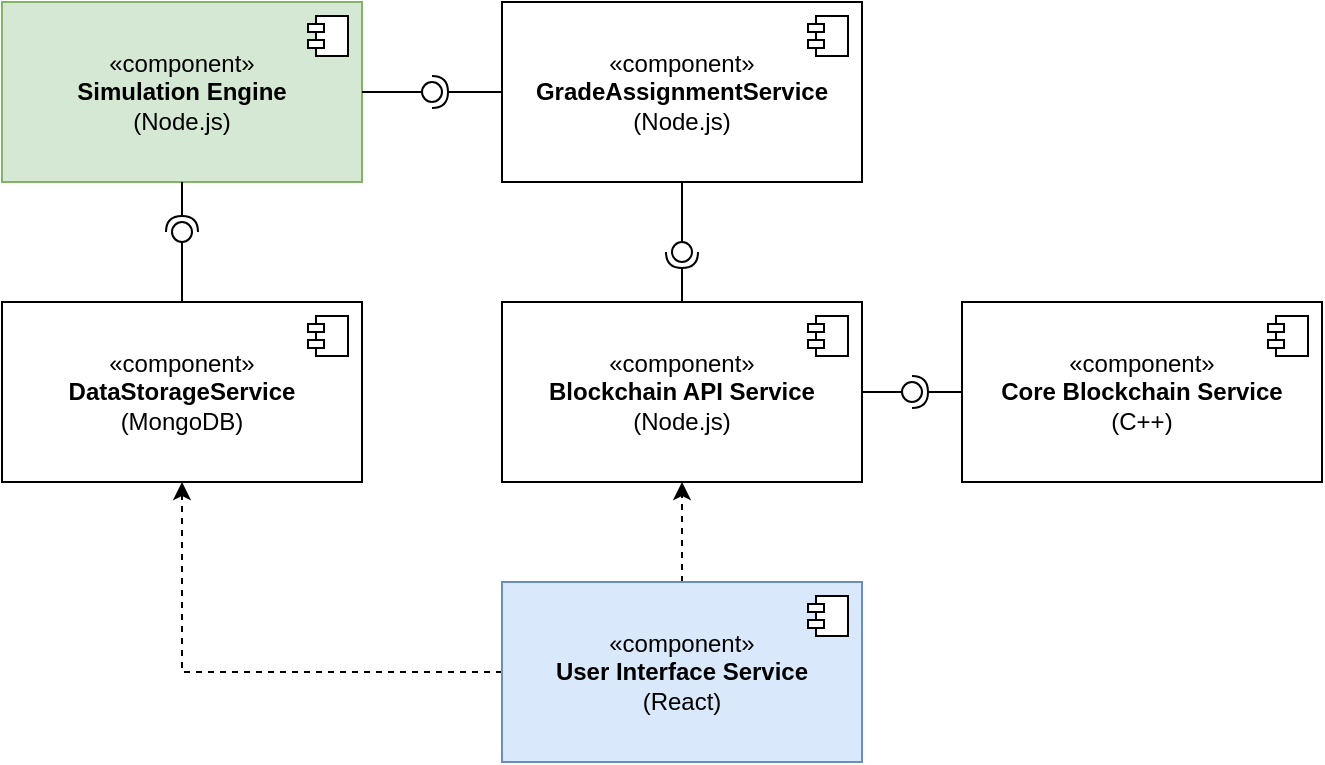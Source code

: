 <mxfile version="27.0.6">
  <diagram name="Страница — 1" id="o6EN9a6bm2n5t95lFAL9">
    <mxGraphModel dx="1042" dy="588" grid="1" gridSize="10" guides="1" tooltips="1" connect="1" arrows="1" fold="1" page="1" pageScale="1" pageWidth="827" pageHeight="1169" math="0" shadow="0">
      <root>
        <mxCell id="0" />
        <mxCell id="1" parent="0" />
        <mxCell id="2ZymIILg8_Ki4qeF2K2y-23" style="edgeStyle=orthogonalEdgeStyle;rounded=0;orthogonalLoop=1;jettySize=auto;html=1;entryX=0.5;entryY=1;entryDx=0;entryDy=0;dashed=1;" edge="1" parent="1" source="2ZymIILg8_Ki4qeF2K2y-4" target="2ZymIILg8_Ki4qeF2K2y-8">
          <mxGeometry relative="1" as="geometry" />
        </mxCell>
        <mxCell id="2ZymIILg8_Ki4qeF2K2y-31" style="edgeStyle=orthogonalEdgeStyle;rounded=0;orthogonalLoop=1;jettySize=auto;html=1;exitX=0.5;exitY=0;exitDx=0;exitDy=0;entryX=0.5;entryY=1;entryDx=0;entryDy=0;dashed=1;" edge="1" parent="1" source="2ZymIILg8_Ki4qeF2K2y-4" target="2ZymIILg8_Ki4qeF2K2y-14">
          <mxGeometry relative="1" as="geometry" />
        </mxCell>
        <mxCell id="2ZymIILg8_Ki4qeF2K2y-4" value="«component»&lt;br&gt;&lt;div&gt;&lt;b&gt;User Interface Service&lt;/b&gt;&lt;/div&gt;&lt;div&gt;&amp;nbsp;(React)&amp;nbsp;&lt;/div&gt;" style="html=1;dropTarget=0;whiteSpace=wrap;fillColor=#dae8fc;strokeColor=#6c8ebf;" vertex="1" parent="1">
          <mxGeometry x="310" y="570" width="180" height="90" as="geometry" />
        </mxCell>
        <mxCell id="2ZymIILg8_Ki4qeF2K2y-5" value="" style="shape=module;jettyWidth=8;jettyHeight=4;" vertex="1" parent="2ZymIILg8_Ki4qeF2K2y-4">
          <mxGeometry x="1" width="20" height="20" relative="1" as="geometry">
            <mxPoint x="-27" y="7" as="offset" />
          </mxGeometry>
        </mxCell>
        <mxCell id="2ZymIILg8_Ki4qeF2K2y-6" value="«component»&lt;br&gt;&lt;div&gt;&lt;b&gt;Core Blockchain Service&lt;/b&gt;&lt;/div&gt;&lt;div&gt;(C++)&lt;/div&gt;" style="html=1;dropTarget=0;whiteSpace=wrap;" vertex="1" parent="1">
          <mxGeometry x="540" y="430" width="180" height="90" as="geometry" />
        </mxCell>
        <mxCell id="2ZymIILg8_Ki4qeF2K2y-7" value="" style="shape=module;jettyWidth=8;jettyHeight=4;" vertex="1" parent="2ZymIILg8_Ki4qeF2K2y-6">
          <mxGeometry x="1" width="20" height="20" relative="1" as="geometry">
            <mxPoint x="-27" y="7" as="offset" />
          </mxGeometry>
        </mxCell>
        <mxCell id="2ZymIILg8_Ki4qeF2K2y-8" value="«component»&lt;br&gt;&lt;div&gt;&lt;b&gt;DataStorageService&lt;/b&gt;&lt;/div&gt;&lt;div&gt;(MongoDB)&lt;/div&gt;" style="html=1;dropTarget=0;whiteSpace=wrap;" vertex="1" parent="1">
          <mxGeometry x="60" y="430" width="180" height="90" as="geometry" />
        </mxCell>
        <mxCell id="2ZymIILg8_Ki4qeF2K2y-9" value="" style="shape=module;jettyWidth=8;jettyHeight=4;" vertex="1" parent="2ZymIILg8_Ki4qeF2K2y-8">
          <mxGeometry x="1" width="20" height="20" relative="1" as="geometry">
            <mxPoint x="-27" y="7" as="offset" />
          </mxGeometry>
        </mxCell>
        <mxCell id="2ZymIILg8_Ki4qeF2K2y-10" value="«component»&lt;br&gt;&lt;div&gt;&lt;b&gt;Simulation Engine&lt;/b&gt;&lt;/div&gt;&lt;div&gt;(Node.js)&lt;/div&gt;" style="html=1;dropTarget=0;whiteSpace=wrap;fillColor=#d5e8d4;strokeColor=#82b366;" vertex="1" parent="1">
          <mxGeometry x="60" y="280" width="180" height="90" as="geometry" />
        </mxCell>
        <mxCell id="2ZymIILg8_Ki4qeF2K2y-11" value="" style="shape=module;jettyWidth=8;jettyHeight=4;" vertex="1" parent="2ZymIILg8_Ki4qeF2K2y-10">
          <mxGeometry x="1" width="20" height="20" relative="1" as="geometry">
            <mxPoint x="-27" y="7" as="offset" />
          </mxGeometry>
        </mxCell>
        <mxCell id="2ZymIILg8_Ki4qeF2K2y-12" value="«component»&lt;br&gt;&lt;div&gt;&lt;b&gt;GradeAssignmentService&lt;/b&gt;&lt;/div&gt;&lt;div&gt;(Node.js)&lt;/div&gt;" style="html=1;dropTarget=0;whiteSpace=wrap;" vertex="1" parent="1">
          <mxGeometry x="310" y="280" width="180" height="90" as="geometry" />
        </mxCell>
        <mxCell id="2ZymIILg8_Ki4qeF2K2y-13" value="" style="shape=module;jettyWidth=8;jettyHeight=4;" vertex="1" parent="2ZymIILg8_Ki4qeF2K2y-12">
          <mxGeometry x="1" width="20" height="20" relative="1" as="geometry">
            <mxPoint x="-27" y="7" as="offset" />
          </mxGeometry>
        </mxCell>
        <mxCell id="2ZymIILg8_Ki4qeF2K2y-14" value="«component»&lt;br&gt;&lt;div&gt;&lt;b&gt;Blockchain API Service&lt;/b&gt;&lt;/div&gt;&lt;div&gt;(Node.js)&lt;/div&gt;" style="html=1;dropTarget=0;whiteSpace=wrap;" vertex="1" parent="1">
          <mxGeometry x="310" y="430" width="180" height="90" as="geometry" />
        </mxCell>
        <mxCell id="2ZymIILg8_Ki4qeF2K2y-15" value="" style="shape=module;jettyWidth=8;jettyHeight=4;" vertex="1" parent="2ZymIILg8_Ki4qeF2K2y-14">
          <mxGeometry x="1" width="20" height="20" relative="1" as="geometry">
            <mxPoint x="-27" y="7" as="offset" />
          </mxGeometry>
        </mxCell>
        <mxCell id="2ZymIILg8_Ki4qeF2K2y-16" value="" style="rounded=0;orthogonalLoop=1;jettySize=auto;html=1;endArrow=halfCircle;endFill=0;endSize=6;strokeWidth=1;sketch=0;exitX=0.5;exitY=1;exitDx=0;exitDy=0;" edge="1" target="2ZymIILg8_Ki4qeF2K2y-18" parent="1" source="2ZymIILg8_Ki4qeF2K2y-10">
          <mxGeometry relative="1" as="geometry">
            <mxPoint x="240" y="405" as="sourcePoint" />
          </mxGeometry>
        </mxCell>
        <mxCell id="2ZymIILg8_Ki4qeF2K2y-17" value="" style="rounded=0;orthogonalLoop=1;jettySize=auto;html=1;endArrow=oval;endFill=0;sketch=0;sourcePerimeterSpacing=0;targetPerimeterSpacing=0;endSize=10;" edge="1" target="2ZymIILg8_Ki4qeF2K2y-18" parent="1" source="2ZymIILg8_Ki4qeF2K2y-8">
          <mxGeometry relative="1" as="geometry">
            <mxPoint x="210" y="430" as="sourcePoint" />
            <Array as="points">
              <mxPoint x="150" y="420" />
            </Array>
          </mxGeometry>
        </mxCell>
        <mxCell id="2ZymIILg8_Ki4qeF2K2y-18" value="" style="ellipse;whiteSpace=wrap;html=1;align=center;aspect=fixed;fillColor=none;strokeColor=none;resizable=0;perimeter=centerPerimeter;rotatable=0;allowArrows=0;points=[];outlineConnect=1;" vertex="1" parent="1">
          <mxGeometry x="145" y="390" width="10" height="10" as="geometry" />
        </mxCell>
        <mxCell id="2ZymIILg8_Ki4qeF2K2y-20" value="" style="rounded=0;orthogonalLoop=1;jettySize=auto;html=1;endArrow=halfCircle;endFill=0;endSize=6;strokeWidth=1;sketch=0;exitX=0;exitY=0.5;exitDx=0;exitDy=0;" edge="1" target="2ZymIILg8_Ki4qeF2K2y-22" parent="1" source="2ZymIILg8_Ki4qeF2K2y-12">
          <mxGeometry relative="1" as="geometry">
            <mxPoint x="414" y="395" as="sourcePoint" />
          </mxGeometry>
        </mxCell>
        <mxCell id="2ZymIILg8_Ki4qeF2K2y-21" value="" style="rounded=0;orthogonalLoop=1;jettySize=auto;html=1;endArrow=oval;endFill=0;sketch=0;sourcePerimeterSpacing=0;targetPerimeterSpacing=0;endSize=10;exitX=1;exitY=0.5;exitDx=0;exitDy=0;" edge="1" target="2ZymIILg8_Ki4qeF2K2y-22" parent="1" source="2ZymIILg8_Ki4qeF2K2y-10">
          <mxGeometry relative="1" as="geometry">
            <mxPoint x="374" y="395" as="sourcePoint" />
          </mxGeometry>
        </mxCell>
        <mxCell id="2ZymIILg8_Ki4qeF2K2y-22" value="" style="ellipse;whiteSpace=wrap;html=1;align=center;aspect=fixed;fillColor=none;strokeColor=none;resizable=0;perimeter=centerPerimeter;rotatable=0;allowArrows=0;points=[];outlineConnect=1;" vertex="1" parent="1">
          <mxGeometry x="270" y="320" width="10" height="10" as="geometry" />
        </mxCell>
        <mxCell id="2ZymIILg8_Ki4qeF2K2y-27" value="" style="rounded=0;orthogonalLoop=1;jettySize=auto;html=1;endArrow=halfCircle;endFill=0;endSize=6;strokeWidth=1;sketch=0;exitX=0;exitY=0.5;exitDx=0;exitDy=0;" edge="1" target="2ZymIILg8_Ki4qeF2K2y-29" parent="1" source="2ZymIILg8_Ki4qeF2K2y-6">
          <mxGeometry relative="1" as="geometry">
            <mxPoint x="620" y="365" as="sourcePoint" />
          </mxGeometry>
        </mxCell>
        <mxCell id="2ZymIILg8_Ki4qeF2K2y-28" value="" style="rounded=0;orthogonalLoop=1;jettySize=auto;html=1;endArrow=oval;endFill=0;sketch=0;sourcePerimeterSpacing=0;targetPerimeterSpacing=0;endSize=10;exitX=1;exitY=0.5;exitDx=0;exitDy=0;" edge="1" target="2ZymIILg8_Ki4qeF2K2y-29" parent="1" source="2ZymIILg8_Ki4qeF2K2y-14">
          <mxGeometry relative="1" as="geometry">
            <mxPoint x="580" y="365" as="sourcePoint" />
          </mxGeometry>
        </mxCell>
        <mxCell id="2ZymIILg8_Ki4qeF2K2y-29" value="" style="ellipse;whiteSpace=wrap;html=1;align=center;aspect=fixed;fillColor=none;strokeColor=none;resizable=0;perimeter=centerPerimeter;rotatable=0;allowArrows=0;points=[];outlineConnect=1;" vertex="1" parent="1">
          <mxGeometry x="510" y="470" width="10" height="10" as="geometry" />
        </mxCell>
        <mxCell id="2ZymIILg8_Ki4qeF2K2y-32" value="" style="rounded=0;orthogonalLoop=1;jettySize=auto;html=1;endArrow=halfCircle;endFill=0;endSize=6;strokeWidth=1;sketch=0;exitX=0.5;exitY=0;exitDx=0;exitDy=0;" edge="1" target="2ZymIILg8_Ki4qeF2K2y-34" parent="1" source="2ZymIILg8_Ki4qeF2K2y-14">
          <mxGeometry relative="1" as="geometry">
            <mxPoint x="434" y="405" as="sourcePoint" />
          </mxGeometry>
        </mxCell>
        <mxCell id="2ZymIILg8_Ki4qeF2K2y-33" value="" style="rounded=0;orthogonalLoop=1;jettySize=auto;html=1;endArrow=oval;endFill=0;sketch=0;sourcePerimeterSpacing=0;targetPerimeterSpacing=0;endSize=10;exitX=0.5;exitY=1;exitDx=0;exitDy=0;" edge="1" target="2ZymIILg8_Ki4qeF2K2y-34" parent="1" source="2ZymIILg8_Ki4qeF2K2y-12">
          <mxGeometry relative="1" as="geometry">
            <mxPoint x="394" y="405" as="sourcePoint" />
          </mxGeometry>
        </mxCell>
        <mxCell id="2ZymIILg8_Ki4qeF2K2y-34" value="" style="ellipse;whiteSpace=wrap;html=1;align=center;aspect=fixed;fillColor=none;strokeColor=none;resizable=0;perimeter=centerPerimeter;rotatable=0;allowArrows=0;points=[];outlineConnect=1;" vertex="1" parent="1">
          <mxGeometry x="395" y="400" width="10" height="10" as="geometry" />
        </mxCell>
      </root>
    </mxGraphModel>
  </diagram>
</mxfile>
